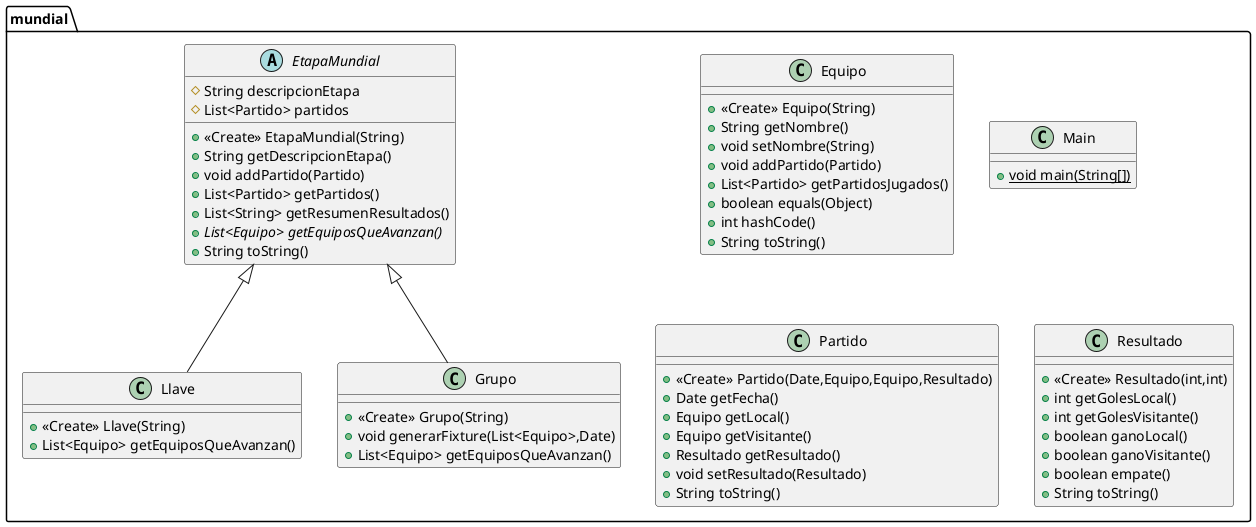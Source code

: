 @startuml
class mundial.Llave {
+ <<Create>> Llave(String)
+ List<Equipo> getEquiposQueAvanzan()
}

abstract class mundial.EtapaMundial {
# String descripcionEtapa
# List<Partido> partidos
+ <<Create>> EtapaMundial(String)
+ String getDescripcionEtapa()
+ void addPartido(Partido)
+ List<Partido> getPartidos()
+ List<String> getResumenResultados()
+ {abstract}List<Equipo> getEquiposQueAvanzan()
+ String toString()
}


class mundial.Grupo {
+ <<Create>> Grupo(String)
+ void generarFixture(List<Equipo>,Date)
+ List<Equipo> getEquiposQueAvanzan()
}

class mundial.Equipo {
+ <<Create>> Equipo(String)
+ String getNombre()
+ void setNombre(String)
+ void addPartido(Partido)
+ List<Partido> getPartidosJugados()
+ boolean equals(Object)
+ int hashCode()
+ String toString()
}

class mundial.Main {
+ {static} void main(String[])
}

class mundial.Partido {
+ <<Create>> Partido(Date,Equipo,Equipo,Resultado)
+ Date getFecha()
+ Equipo getLocal()
+ Equipo getVisitante()
+ Resultado getResultado()
+ void setResultado(Resultado)
+ String toString()
}

class mundial.Resultado {
+ <<Create>> Resultado(int,int)
+ int getGolesLocal()
+ int getGolesVisitante()
+ boolean ganoLocal()
+ boolean ganoVisitante()
+ boolean empate()
+ String toString()
}



mundial.EtapaMundial <|-- mundial.Llave
mundial.EtapaMundial <|-- mundial.Grupo
@enduml